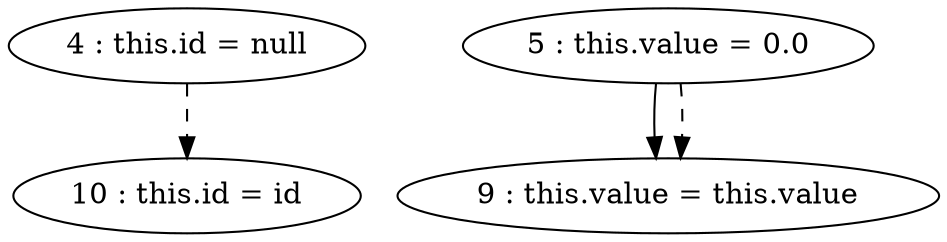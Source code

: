 digraph G {
"4 : this.id = null"
"4 : this.id = null" -> "10 : this.id = id" [style=dashed]
"5 : this.value = 0.0"
"5 : this.value = 0.0" -> "9 : this.value = this.value"
"5 : this.value = 0.0" -> "9 : this.value = this.value" [style=dashed]
"9 : this.value = this.value"
"10 : this.id = id"
}